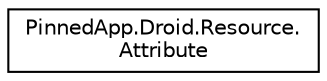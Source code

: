 digraph "Graphical Class Hierarchy"
{
  edge [fontname="Helvetica",fontsize="10",labelfontname="Helvetica",labelfontsize="10"];
  node [fontname="Helvetica",fontsize="10",shape=record];
  rankdir="LR";
  Node0 [label="PinnedApp.Droid.Resource.\lAttribute",height=0.2,width=0.4,color="black", fillcolor="white", style="filled",URL="$class_pinned_app_1_1_droid_1_1_resource_1_1_attribute.html"];
}
